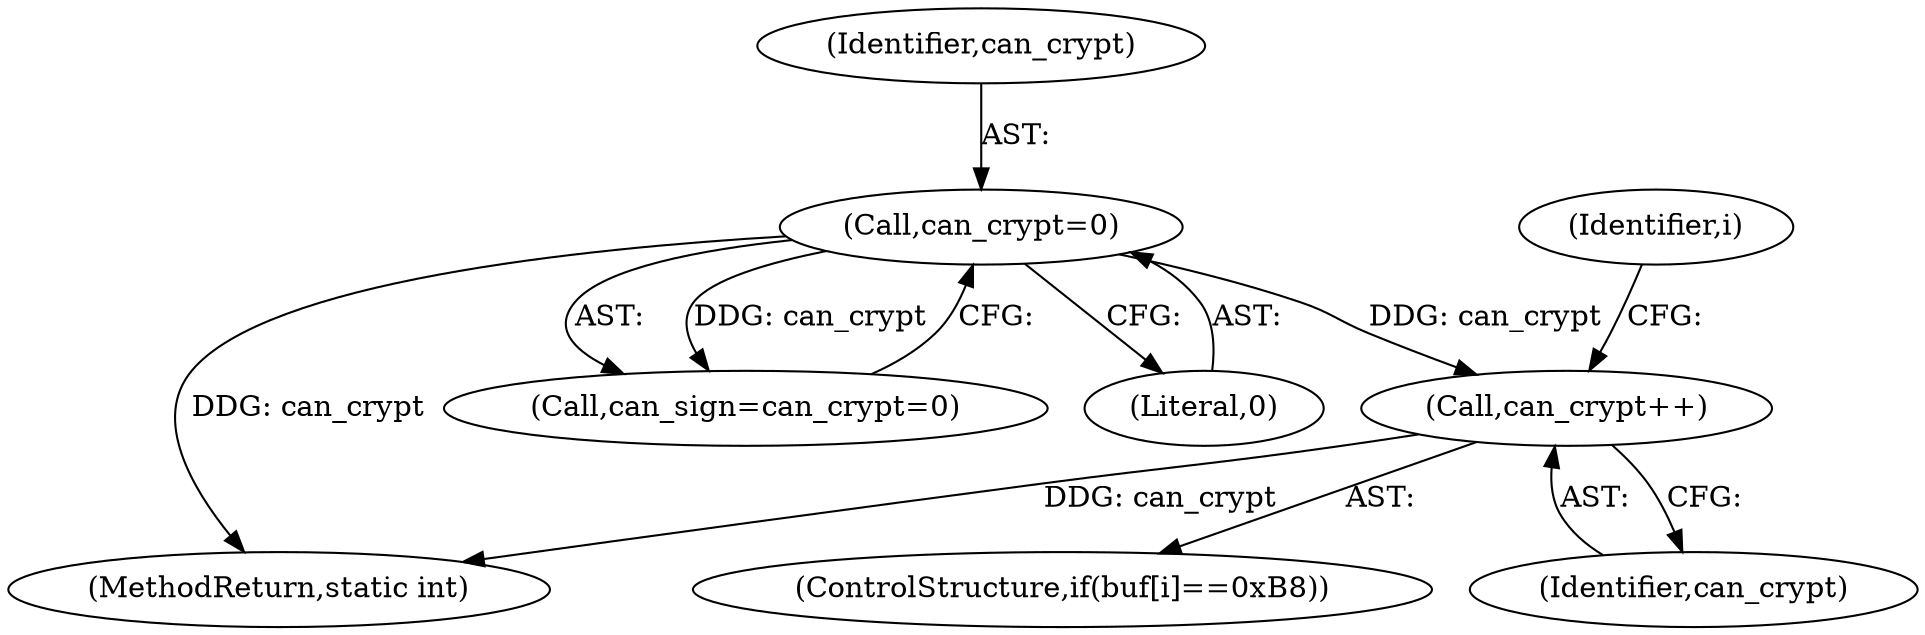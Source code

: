 digraph "0_OpenSC_8fe377e93b4b56060e5bbfb6f3142ceaeca744fa_20@API" {
"1000394" [label="(Call,can_crypt++)"];
"1000210" [label="(Call,can_crypt=0)"];
"1000394" [label="(Call,can_crypt++)"];
"1000371" [label="(Identifier,i)"];
"1000395" [label="(Identifier,can_crypt)"];
"1000211" [label="(Identifier,can_crypt)"];
"1000388" [label="(ControlStructure,if(buf[i]==0xB8))"];
"1000512" [label="(MethodReturn,static int)"];
"1000210" [label="(Call,can_crypt=0)"];
"1000208" [label="(Call,can_sign=can_crypt=0)"];
"1000212" [label="(Literal,0)"];
"1000394" -> "1000388"  [label="AST: "];
"1000394" -> "1000395"  [label="CFG: "];
"1000395" -> "1000394"  [label="AST: "];
"1000371" -> "1000394"  [label="CFG: "];
"1000394" -> "1000512"  [label="DDG: can_crypt"];
"1000210" -> "1000394"  [label="DDG: can_crypt"];
"1000210" -> "1000208"  [label="AST: "];
"1000210" -> "1000212"  [label="CFG: "];
"1000211" -> "1000210"  [label="AST: "];
"1000212" -> "1000210"  [label="AST: "];
"1000208" -> "1000210"  [label="CFG: "];
"1000210" -> "1000512"  [label="DDG: can_crypt"];
"1000210" -> "1000208"  [label="DDG: can_crypt"];
}
